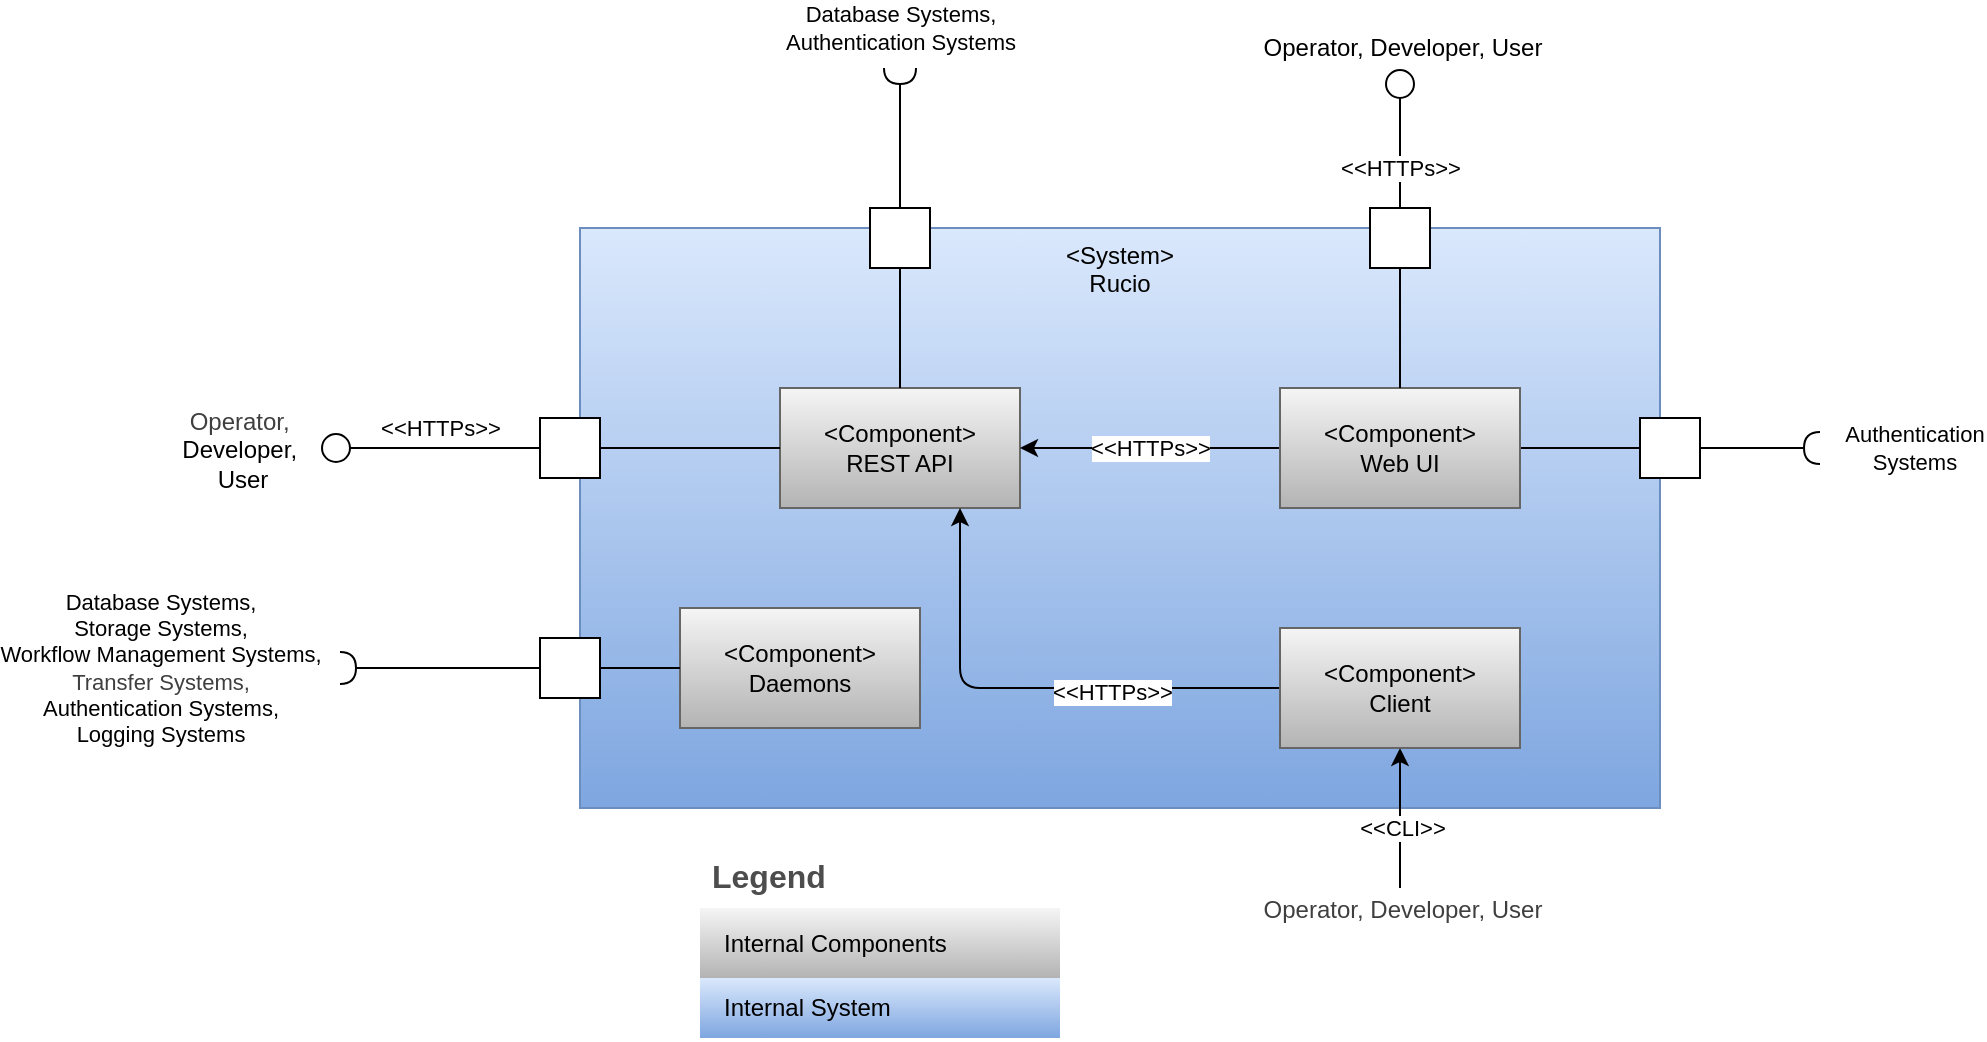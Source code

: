 <mxfile>
    <diagram name="Page-1" id="HeY2LeON4eZHRDTgvdxS">
        <mxGraphModel dx="1548" dy="1602" grid="1" gridSize="10" guides="1" tooltips="1" connect="1" arrows="1" fold="1" page="1" pageScale="1" pageWidth="827" pageHeight="1169" background="#ffffff" math="0" shadow="0">
            <root>
                <mxCell id="0"/>
                <mxCell id="1" parent="0"/>
                <mxCell id="5" value="&amp;lt;System&amp;gt;&lt;br&gt;Rucio" style="rounded=0;whiteSpace=wrap;html=1;fillColor=#dae8fc;gradientColor=#7ea6e0;strokeColor=#6c8ebf;verticalAlign=top;" parent="1" vertex="1">
                    <mxGeometry x="-170" y="-100" width="540" height="290" as="geometry"/>
                </mxCell>
                <mxCell id="6" value="Legend" style="shape=table;startSize=30;container=1;collapsible=0;childLayout=tableLayout;fontSize=16;align=left;verticalAlign=top;fillColor=none;strokeColor=none;fontColor=#4D4D4D;fontStyle=1;spacingLeft=6;spacing=0;resizable=0;" parent="1" vertex="1">
                    <mxGeometry x="-110" y="210" width="180" height="95" as="geometry"/>
                </mxCell>
                <mxCell id="7" value="" style="shape=tableRow;horizontal=0;startSize=0;swimlaneHead=0;swimlaneBody=0;strokeColor=inherit;top=0;left=0;bottom=0;right=0;collapsible=0;dropTarget=0;fillColor=none;points=[[0,0.5],[1,0.5]];portConstraint=eastwest;fontSize=12;" parent="6" vertex="1">
                    <mxGeometry y="30" width="180" height="35" as="geometry"/>
                </mxCell>
                <mxCell id="8" value="Internal Components" style="shape=partialRectangle;html=1;whiteSpace=wrap;connectable=0;strokeColor=#666666;overflow=hidden;fillColor=#f5f5f5;top=0;left=0;bottom=0;right=0;pointerEvents=1;fontSize=12;align=left;gradientColor=#b3b3b3;spacingLeft=10;spacingRight=4;" parent="7" vertex="1">
                    <mxGeometry width="180" height="35" as="geometry">
                        <mxRectangle width="180" height="35" as="alternateBounds"/>
                    </mxGeometry>
                </mxCell>
                <mxCell id="9" value="" style="shape=tableRow;horizontal=0;startSize=0;swimlaneHead=0;swimlaneBody=0;strokeColor=#6c8ebf;top=0;left=0;bottom=0;right=0;collapsible=0;dropTarget=0;fillColor=#dae8fc;points=[[0,0.5],[1,0.5]];portConstraint=eastwest;fontSize=12;gradientColor=#7ea6e0;" parent="6" vertex="1">
                    <mxGeometry y="65" width="180" height="30" as="geometry"/>
                </mxCell>
                <mxCell id="10" value="Internal System" style="shape=partialRectangle;html=1;whiteSpace=wrap;connectable=0;strokeColor=#6c8ebf;overflow=hidden;fillColor=#dae8fc;top=0;left=0;bottom=0;right=0;pointerEvents=1;fontSize=12;align=left;gradientColor=#7ea6e0;spacingLeft=10;spacingRight=4;" parent="9" vertex="1">
                    <mxGeometry width="180" height="30" as="geometry">
                        <mxRectangle width="180" height="30" as="alternateBounds"/>
                    </mxGeometry>
                </mxCell>
                <mxCell id="11" value="&amp;lt;Component&amp;gt;&lt;br&gt;REST API" style="rounded=0;whiteSpace=wrap;html=1;fillColor=#f5f5f5;gradientColor=#b3b3b3;strokeColor=#666666;" parent="1" vertex="1">
                    <mxGeometry x="-70" y="-20" width="120" height="60" as="geometry"/>
                </mxCell>
                <mxCell id="12" value="&amp;lt;&amp;lt;HTTPs&amp;gt;&amp;gt;" style="edgeStyle=orthogonalEdgeStyle;rounded=0;orthogonalLoop=1;jettySize=auto;html=1;entryX=1;entryY=0.5;entryDx=0;entryDy=0;" parent="1" source="13" target="11" edge="1">
                    <mxGeometry relative="1" as="geometry"/>
                </mxCell>
                <mxCell id="46" style="edgeStyle=none;html=1;entryX=0.5;entryY=1;entryDx=0;entryDy=0;endArrow=none;endFill=0;" edge="1" parent="1" source="13" target="45">
                    <mxGeometry relative="1" as="geometry"/>
                </mxCell>
                <mxCell id="13" value="&lt;span style=&quot;color: rgb(0, 0, 0);&quot;&gt;&amp;lt;Component&amp;gt;&lt;/span&gt;&lt;br&gt;Web UI" style="rounded=0;whiteSpace=wrap;html=1;fillColor=#f5f5f5;gradientColor=#b3b3b3;strokeColor=#666666;" parent="1" vertex="1">
                    <mxGeometry x="180" y="-20" width="120" height="60" as="geometry"/>
                </mxCell>
                <mxCell id="14" style="edgeStyle=orthogonalEdgeStyle;rounded=0;orthogonalLoop=1;jettySize=auto;html=1;endArrow=none;endFill=0;startArrow=classic;startFill=1;" parent="1" source="16" edge="1">
                    <mxGeometry relative="1" as="geometry">
                        <mxPoint x="240" y="230" as="targetPoint"/>
                    </mxGeometry>
                </mxCell>
                <mxCell id="15" value="&amp;lt;&amp;lt;CLI&amp;gt;&amp;gt;" style="edgeLabel;html=1;align=center;verticalAlign=middle;resizable=0;points=[];" parent="14" vertex="1" connectable="0">
                    <mxGeometry x="0.065" relative="1" as="geometry">
                        <mxPoint y="3" as="offset"/>
                    </mxGeometry>
                </mxCell>
                <mxCell id="32" value="&lt;span style=&quot;color: rgb(63, 63, 63); font-size: 12px;&quot;&gt;Operator, Developer, User&lt;/span&gt;" style="edgeLabel;html=1;align=center;verticalAlign=middle;resizable=0;points=[];" parent="14" vertex="1" connectable="0">
                    <mxGeometry x="0.311" relative="1" as="geometry">
                        <mxPoint y="35" as="offset"/>
                    </mxGeometry>
                </mxCell>
                <mxCell id="35" style="edgeStyle=orthogonalEdgeStyle;html=1;entryX=0.75;entryY=1;entryDx=0;entryDy=0;" edge="1" parent="1" source="16" target="11">
                    <mxGeometry relative="1" as="geometry"/>
                </mxCell>
                <mxCell id="36" value="&amp;lt;&amp;lt;HTTPs&amp;gt;&amp;gt;" style="edgeLabel;html=1;align=center;verticalAlign=middle;resizable=0;points=[];" vertex="1" connectable="0" parent="35">
                    <mxGeometry x="-0.328" y="2" relative="1" as="geometry">
                        <mxPoint as="offset"/>
                    </mxGeometry>
                </mxCell>
                <mxCell id="16" value="&lt;span style=&quot;color: rgb(0, 0, 0);&quot;&gt;&amp;lt;Component&amp;gt;&lt;/span&gt;&lt;br&gt;Client" style="rounded=0;whiteSpace=wrap;html=1;fillColor=#f5f5f5;gradientColor=#b3b3b3;strokeColor=#666666;" parent="1" vertex="1">
                    <mxGeometry x="180" y="100" width="120" height="60" as="geometry"/>
                </mxCell>
                <mxCell id="17" style="edgeStyle=orthogonalEdgeStyle;rounded=0;orthogonalLoop=1;jettySize=auto;html=1;endArrow=halfCircle;endFill=0;" parent="1" source="20" edge="1">
                    <mxGeometry relative="1" as="geometry">
                        <mxPoint x="-10" y="-180" as="targetPoint"/>
                        <Array as="points">
                            <mxPoint x="-10" y="-150"/>
                        </Array>
                    </mxGeometry>
                </mxCell>
                <mxCell id="41" value="Database Systems,&lt;div&gt;&lt;font color=&quot;#000000&quot;&gt;Authentication Systems&lt;/font&gt;&lt;/div&gt;" style="edgeLabel;html=1;align=center;verticalAlign=middle;resizable=0;points=[];" vertex="1" connectable="0" parent="17">
                    <mxGeometry x="0.186" y="-1" relative="1" as="geometry">
                        <mxPoint x="-1" y="-49" as="offset"/>
                    </mxGeometry>
                </mxCell>
                <mxCell id="19" style="edgeStyle=orthogonalEdgeStyle;rounded=0;orthogonalLoop=1;jettySize=auto;html=1;endArrow=none;endFill=0;" parent="1" source="20" target="11" edge="1">
                    <mxGeometry relative="1" as="geometry"/>
                </mxCell>
                <mxCell id="20" value="" style="fontStyle=0;labelPosition=right;verticalLabelPosition=middle;align=left;verticalAlign=middle;spacingLeft=2;direction=south;" parent="1" vertex="1">
                    <mxGeometry x="-25" y="-110" width="30" height="30" as="geometry"/>
                </mxCell>
                <mxCell id="21" style="edgeStyle=orthogonalEdgeStyle;rounded=0;orthogonalLoop=1;jettySize=auto;html=1;endArrow=circle;endFill=0;" parent="1" source="25" edge="1">
                    <mxGeometry relative="1" as="geometry">
                        <mxPoint x="240" y="-180" as="targetPoint"/>
                    </mxGeometry>
                </mxCell>
                <mxCell id="22" value="&lt;span style=&quot;font-size: 12px;&quot;&gt;Operator, Developer, User&lt;/span&gt;" style="edgeLabel;html=1;align=center;verticalAlign=middle;resizable=0;points=[];" parent="21" vertex="1" connectable="0">
                    <mxGeometry x="0.106" y="-1" relative="1" as="geometry">
                        <mxPoint x="-1" y="-42" as="offset"/>
                    </mxGeometry>
                </mxCell>
                <mxCell id="23" style="edgeStyle=orthogonalEdgeStyle;rounded=0;orthogonalLoop=1;jettySize=auto;html=1;endArrow=none;endFill=0;" parent="1" source="25" target="13" edge="1">
                    <mxGeometry relative="1" as="geometry"/>
                </mxCell>
                <mxCell id="24" value="&amp;lt;&amp;lt;HTTPs&amp;gt;&amp;gt;" style="edgeLabel;html=1;align=center;verticalAlign=middle;resizable=0;points=[];" parent="23" vertex="1" connectable="0">
                    <mxGeometry x="0.033" y="1" relative="1" as="geometry">
                        <mxPoint x="-1" y="-81" as="offset"/>
                    </mxGeometry>
                </mxCell>
                <mxCell id="25" value="" style="fontStyle=0;labelPosition=right;verticalLabelPosition=middle;align=left;verticalAlign=middle;spacingLeft=2;direction=south;" parent="1" vertex="1">
                    <mxGeometry x="225" y="-110" width="30" height="30" as="geometry"/>
                </mxCell>
                <mxCell id="26" style="edgeStyle=orthogonalEdgeStyle;rounded=0;orthogonalLoop=1;jettySize=auto;html=1;entryX=0;entryY=0.5;entryDx=0;entryDy=0;endArrow=none;endFill=0;" parent="1" source="29" target="11" edge="1">
                    <mxGeometry relative="1" as="geometry"/>
                </mxCell>
                <mxCell id="27" value="&amp;lt;&amp;lt;HTTPs&amp;gt;&amp;gt;" style="edgeLabel;html=1;align=center;verticalAlign=middle;resizable=0;points=[];" parent="26" vertex="1" connectable="0">
                    <mxGeometry x="-0.067" y="-1" relative="1" as="geometry">
                        <mxPoint x="-122" y="-11" as="offset"/>
                    </mxGeometry>
                </mxCell>
                <mxCell id="28" style="edgeStyle=orthogonalEdgeStyle;rounded=0;orthogonalLoop=1;jettySize=auto;html=1;endArrow=circle;endFill=0;" parent="1" source="29" edge="1">
                    <mxGeometry relative="1" as="geometry">
                        <mxPoint x="-300" y="10" as="targetPoint"/>
                    </mxGeometry>
                </mxCell>
                <mxCell id="33" value="&lt;span style=&quot;color: rgb(63, 63, 63); font-size: 12px;&quot;&gt;Operator,&amp;nbsp;&lt;/span&gt;&lt;div&gt;&lt;span style=&quot;font-size: 12px; background-color: light-dark(#ffffff, var(--ge-dark-color, #121212));&quot;&gt;Developer,&amp;nbsp;&lt;/span&gt;&lt;/div&gt;&lt;div&gt;&lt;span style=&quot;font-size: 12px; background-color: light-dark(#ffffff, var(--ge-dark-color, #121212));&quot;&gt;User&lt;/span&gt;&lt;/div&gt;" style="edgeLabel;html=1;align=center;verticalAlign=middle;resizable=0;points=[];" parent="28" vertex="1" connectable="0">
                    <mxGeometry x="0.361" y="3" relative="1" as="geometry">
                        <mxPoint x="-75" y="-3" as="offset"/>
                    </mxGeometry>
                </mxCell>
                <mxCell id="29" value="" style="fontStyle=0;labelPosition=right;verticalLabelPosition=middle;align=left;verticalAlign=middle;spacingLeft=2;direction=south;" parent="1" vertex="1">
                    <mxGeometry x="-190" y="-5" width="30" height="30" as="geometry"/>
                </mxCell>
                <mxCell id="34" value="&lt;span style=&quot;color: rgb(0, 0, 0);&quot;&gt;&amp;lt;Component&amp;gt;&lt;/span&gt;&lt;br&gt;Daemons" style="rounded=0;whiteSpace=wrap;html=1;fillColor=#f5f5f5;gradientColor=#b3b3b3;strokeColor=#666666;" vertex="1" parent="1">
                    <mxGeometry x="-120" y="90" width="120" height="60" as="geometry"/>
                </mxCell>
                <mxCell id="38" style="edgeStyle=none;html=1;entryX=0;entryY=0.5;entryDx=0;entryDy=0;endArrow=none;endFill=0;" edge="1" parent="1" source="37" target="34">
                    <mxGeometry relative="1" as="geometry"/>
                </mxCell>
                <mxCell id="39" style="edgeStyle=none;html=1;endArrow=halfCircle;endFill=0;" edge="1" parent="1" source="37">
                    <mxGeometry relative="1" as="geometry">
                        <mxPoint x="-290" y="120" as="targetPoint"/>
                    </mxGeometry>
                </mxCell>
                <mxCell id="40" value="&lt;span style=&quot;color: rgb(0, 0, 0);&quot;&gt;Database Systems,&lt;/span&gt;&lt;br&gt;Storage Systems,&lt;div&gt;Workflow Management Systems,&lt;/div&gt;&lt;div&gt;&lt;span style=&quot;color: rgb(63, 63, 63);&quot;&gt;Transfer Systems,&lt;/span&gt;&lt;/div&gt;&lt;div&gt;&lt;span style=&quot;color: rgb(0, 0, 0);&quot;&gt;Authentication Systems,&lt;/span&gt;&lt;/div&gt;&lt;div&gt;&lt;font color=&quot;#000000&quot;&gt;Logging Systems&lt;/font&gt;&lt;br&gt;&lt;/div&gt;" style="edgeLabel;html=1;align=center;verticalAlign=middle;resizable=0;points=[];" vertex="1" connectable="0" parent="39">
                    <mxGeometry x="0.127" y="-4" relative="1" as="geometry">
                        <mxPoint x="-134" y="4" as="offset"/>
                    </mxGeometry>
                </mxCell>
                <mxCell id="37" value="" style="fontStyle=0;labelPosition=right;verticalLabelPosition=middle;align=left;verticalAlign=middle;spacingLeft=2;direction=south;" vertex="1" parent="1">
                    <mxGeometry x="-190" y="105" width="30" height="30" as="geometry"/>
                </mxCell>
                <mxCell id="47" style="edgeStyle=none;html=1;endArrow=halfCircle;endFill=0;" edge="1" parent="1" source="45">
                    <mxGeometry relative="1" as="geometry">
                        <mxPoint x="450" y="10" as="targetPoint"/>
                    </mxGeometry>
                </mxCell>
                <mxCell id="48" value="Authentication &lt;br&gt;Systems" style="edgeLabel;html=1;align=center;verticalAlign=middle;resizable=0;points=[];" vertex="1" connectable="0" parent="47">
                    <mxGeometry x="0.271" y="1" relative="1" as="geometry">
                        <mxPoint x="69" y="1" as="offset"/>
                    </mxGeometry>
                </mxCell>
                <mxCell id="45" value="" style="fontStyle=0;labelPosition=right;verticalLabelPosition=middle;align=left;verticalAlign=middle;spacingLeft=2;direction=south;" vertex="1" parent="1">
                    <mxGeometry x="360" y="-5" width="30" height="30" as="geometry"/>
                </mxCell>
            </root>
        </mxGraphModel>
    </diagram>
</mxfile>